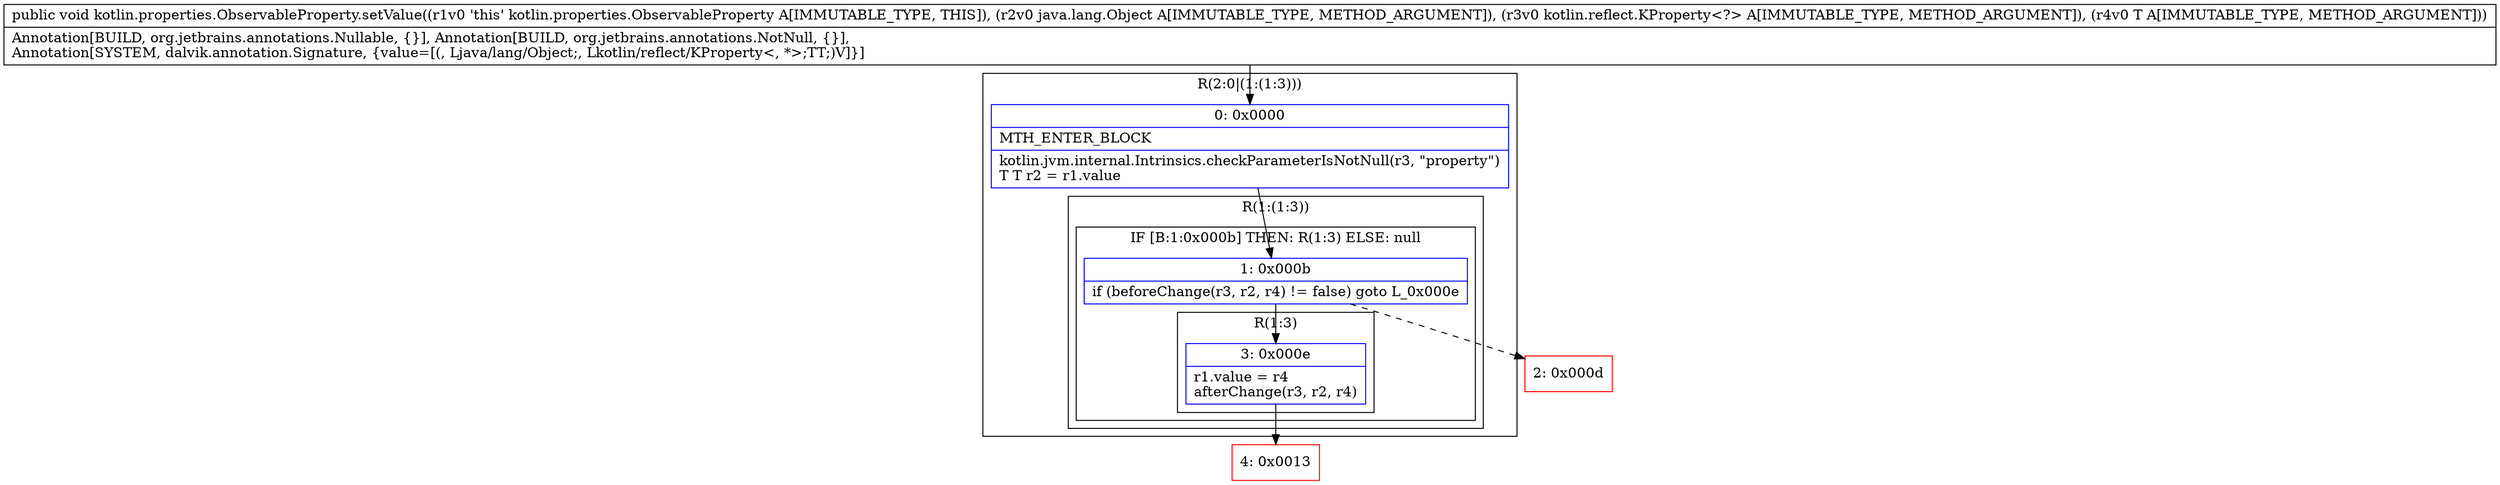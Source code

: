 digraph "CFG forkotlin.properties.ObservableProperty.setValue(Ljava\/lang\/Object;Lkotlin\/reflect\/KProperty;Ljava\/lang\/Object;)V" {
subgraph cluster_Region_92629332 {
label = "R(2:0|(1:(1:3)))";
node [shape=record,color=blue];
Node_0 [shape=record,label="{0\:\ 0x0000|MTH_ENTER_BLOCK\l|kotlin.jvm.internal.Intrinsics.checkParameterIsNotNull(r3, \"property\")\lT T r2 = r1.value\l}"];
subgraph cluster_Region_288499032 {
label = "R(1:(1:3))";
node [shape=record,color=blue];
subgraph cluster_IfRegion_1811040671 {
label = "IF [B:1:0x000b] THEN: R(1:3) ELSE: null";
node [shape=record,color=blue];
Node_1 [shape=record,label="{1\:\ 0x000b|if (beforeChange(r3, r2, r4) != false) goto L_0x000e\l}"];
subgraph cluster_Region_1212344464 {
label = "R(1:3)";
node [shape=record,color=blue];
Node_3 [shape=record,label="{3\:\ 0x000e|r1.value = r4\lafterChange(r3, r2, r4)\l}"];
}
}
}
}
Node_2 [shape=record,color=red,label="{2\:\ 0x000d}"];
Node_4 [shape=record,color=red,label="{4\:\ 0x0013}"];
MethodNode[shape=record,label="{public void kotlin.properties.ObservableProperty.setValue((r1v0 'this' kotlin.properties.ObservableProperty A[IMMUTABLE_TYPE, THIS]), (r2v0 java.lang.Object A[IMMUTABLE_TYPE, METHOD_ARGUMENT]), (r3v0 kotlin.reflect.KProperty\<?\> A[IMMUTABLE_TYPE, METHOD_ARGUMENT]), (r4v0 T A[IMMUTABLE_TYPE, METHOD_ARGUMENT]))  | Annotation[BUILD, org.jetbrains.annotations.Nullable, \{\}], Annotation[BUILD, org.jetbrains.annotations.NotNull, \{\}], \lAnnotation[SYSTEM, dalvik.annotation.Signature, \{value=[(, Ljava\/lang\/Object;, Lkotlin\/reflect\/KProperty\<, *\>;TT;)V]\}]\l}"];
MethodNode -> Node_0;
Node_0 -> Node_1;
Node_1 -> Node_2[style=dashed];
Node_1 -> Node_3;
Node_3 -> Node_4;
}

